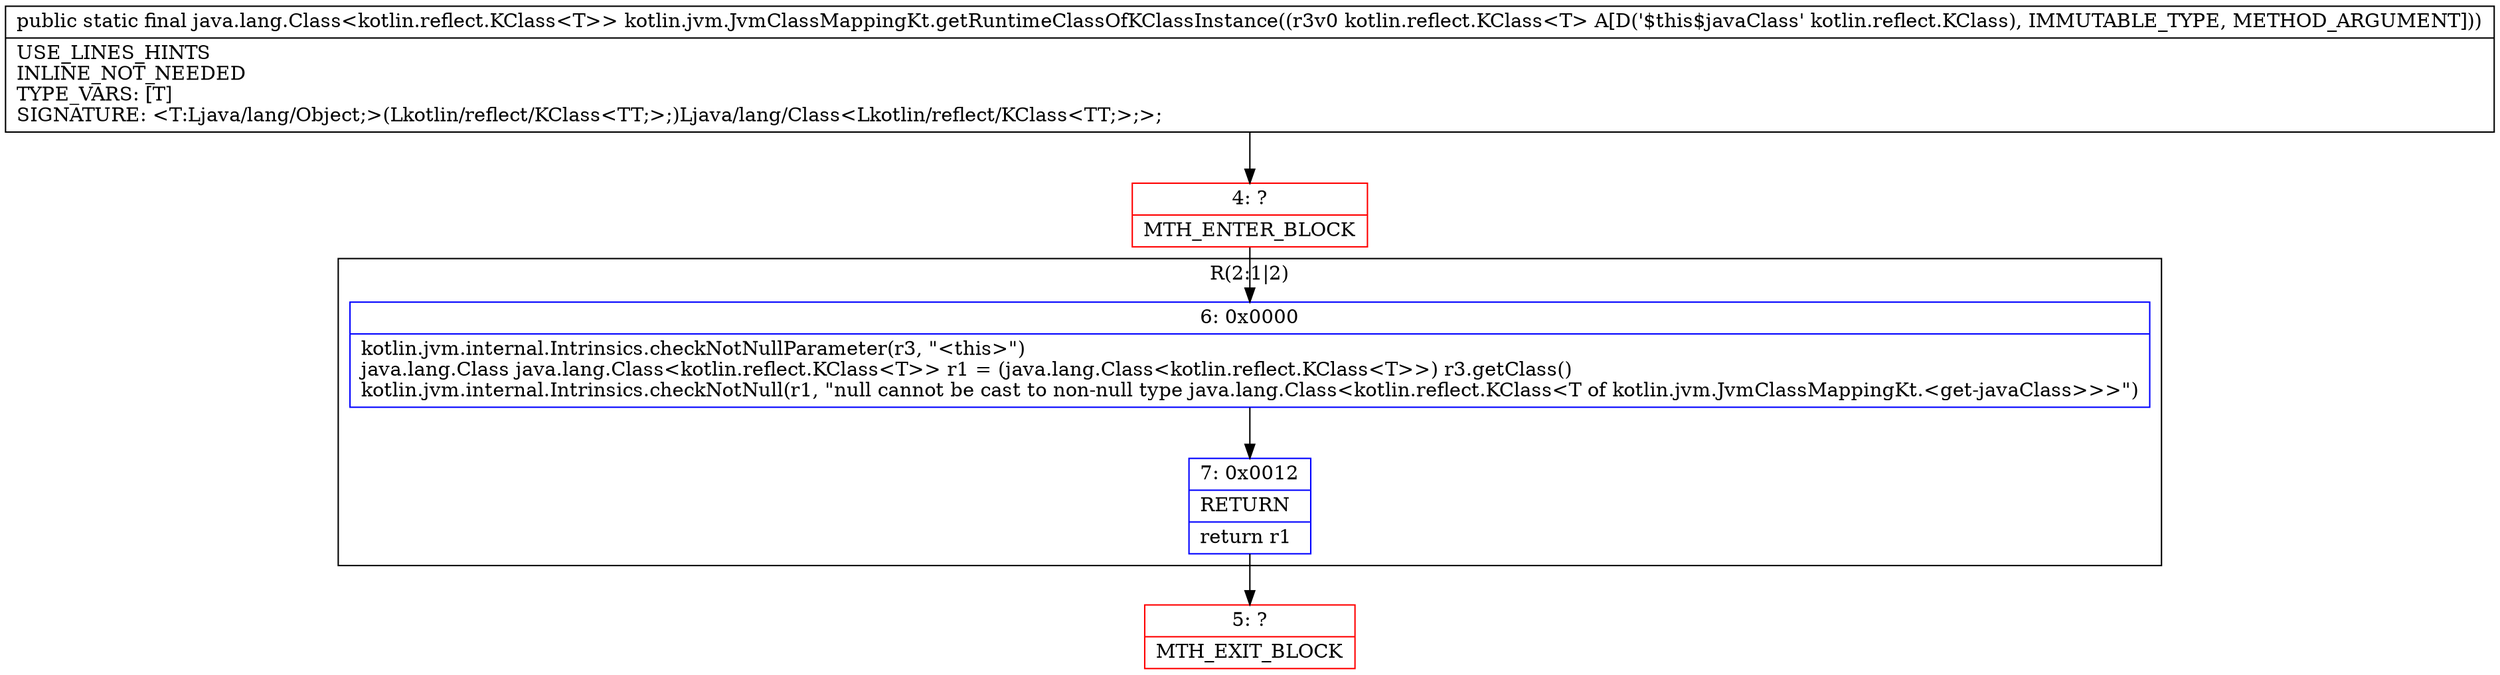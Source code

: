 digraph "CFG forkotlin.jvm.JvmClassMappingKt.getRuntimeClassOfKClassInstance(Lkotlin\/reflect\/KClass;)Ljava\/lang\/Class;" {
subgraph cluster_Region_96527942 {
label = "R(2:1|2)";
node [shape=record,color=blue];
Node_6 [shape=record,label="{6\:\ 0x0000|kotlin.jvm.internal.Intrinsics.checkNotNullParameter(r3, \"\<this\>\")\ljava.lang.Class java.lang.Class\<kotlin.reflect.KClass\<T\>\> r1 = (java.lang.Class\<kotlin.reflect.KClass\<T\>\>) r3.getClass()\lkotlin.jvm.internal.Intrinsics.checkNotNull(r1, \"null cannot be cast to non\-null type java.lang.Class\<kotlin.reflect.KClass\<T of kotlin.jvm.JvmClassMappingKt.\<get\-javaClass\>\>\>\")\l}"];
Node_7 [shape=record,label="{7\:\ 0x0012|RETURN\l|return r1\l}"];
}
Node_4 [shape=record,color=red,label="{4\:\ ?|MTH_ENTER_BLOCK\l}"];
Node_5 [shape=record,color=red,label="{5\:\ ?|MTH_EXIT_BLOCK\l}"];
MethodNode[shape=record,label="{public static final java.lang.Class\<kotlin.reflect.KClass\<T\>\> kotlin.jvm.JvmClassMappingKt.getRuntimeClassOfKClassInstance((r3v0 kotlin.reflect.KClass\<T\> A[D('$this$javaClass' kotlin.reflect.KClass), IMMUTABLE_TYPE, METHOD_ARGUMENT]))  | USE_LINES_HINTS\lINLINE_NOT_NEEDED\lTYPE_VARS: [T]\lSIGNATURE: \<T:Ljava\/lang\/Object;\>(Lkotlin\/reflect\/KClass\<TT;\>;)Ljava\/lang\/Class\<Lkotlin\/reflect\/KClass\<TT;\>;\>;\l}"];
MethodNode -> Node_4;Node_6 -> Node_7;
Node_7 -> Node_5;
Node_4 -> Node_6;
}


